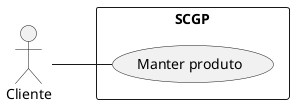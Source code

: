 @startuml

left to right direction
skinparam packageStyle rectangle
actor Cliente as c

rectangle "SCGP" {
    usecase "Manter produto" as uc1
}

c -- uc1

@enduml